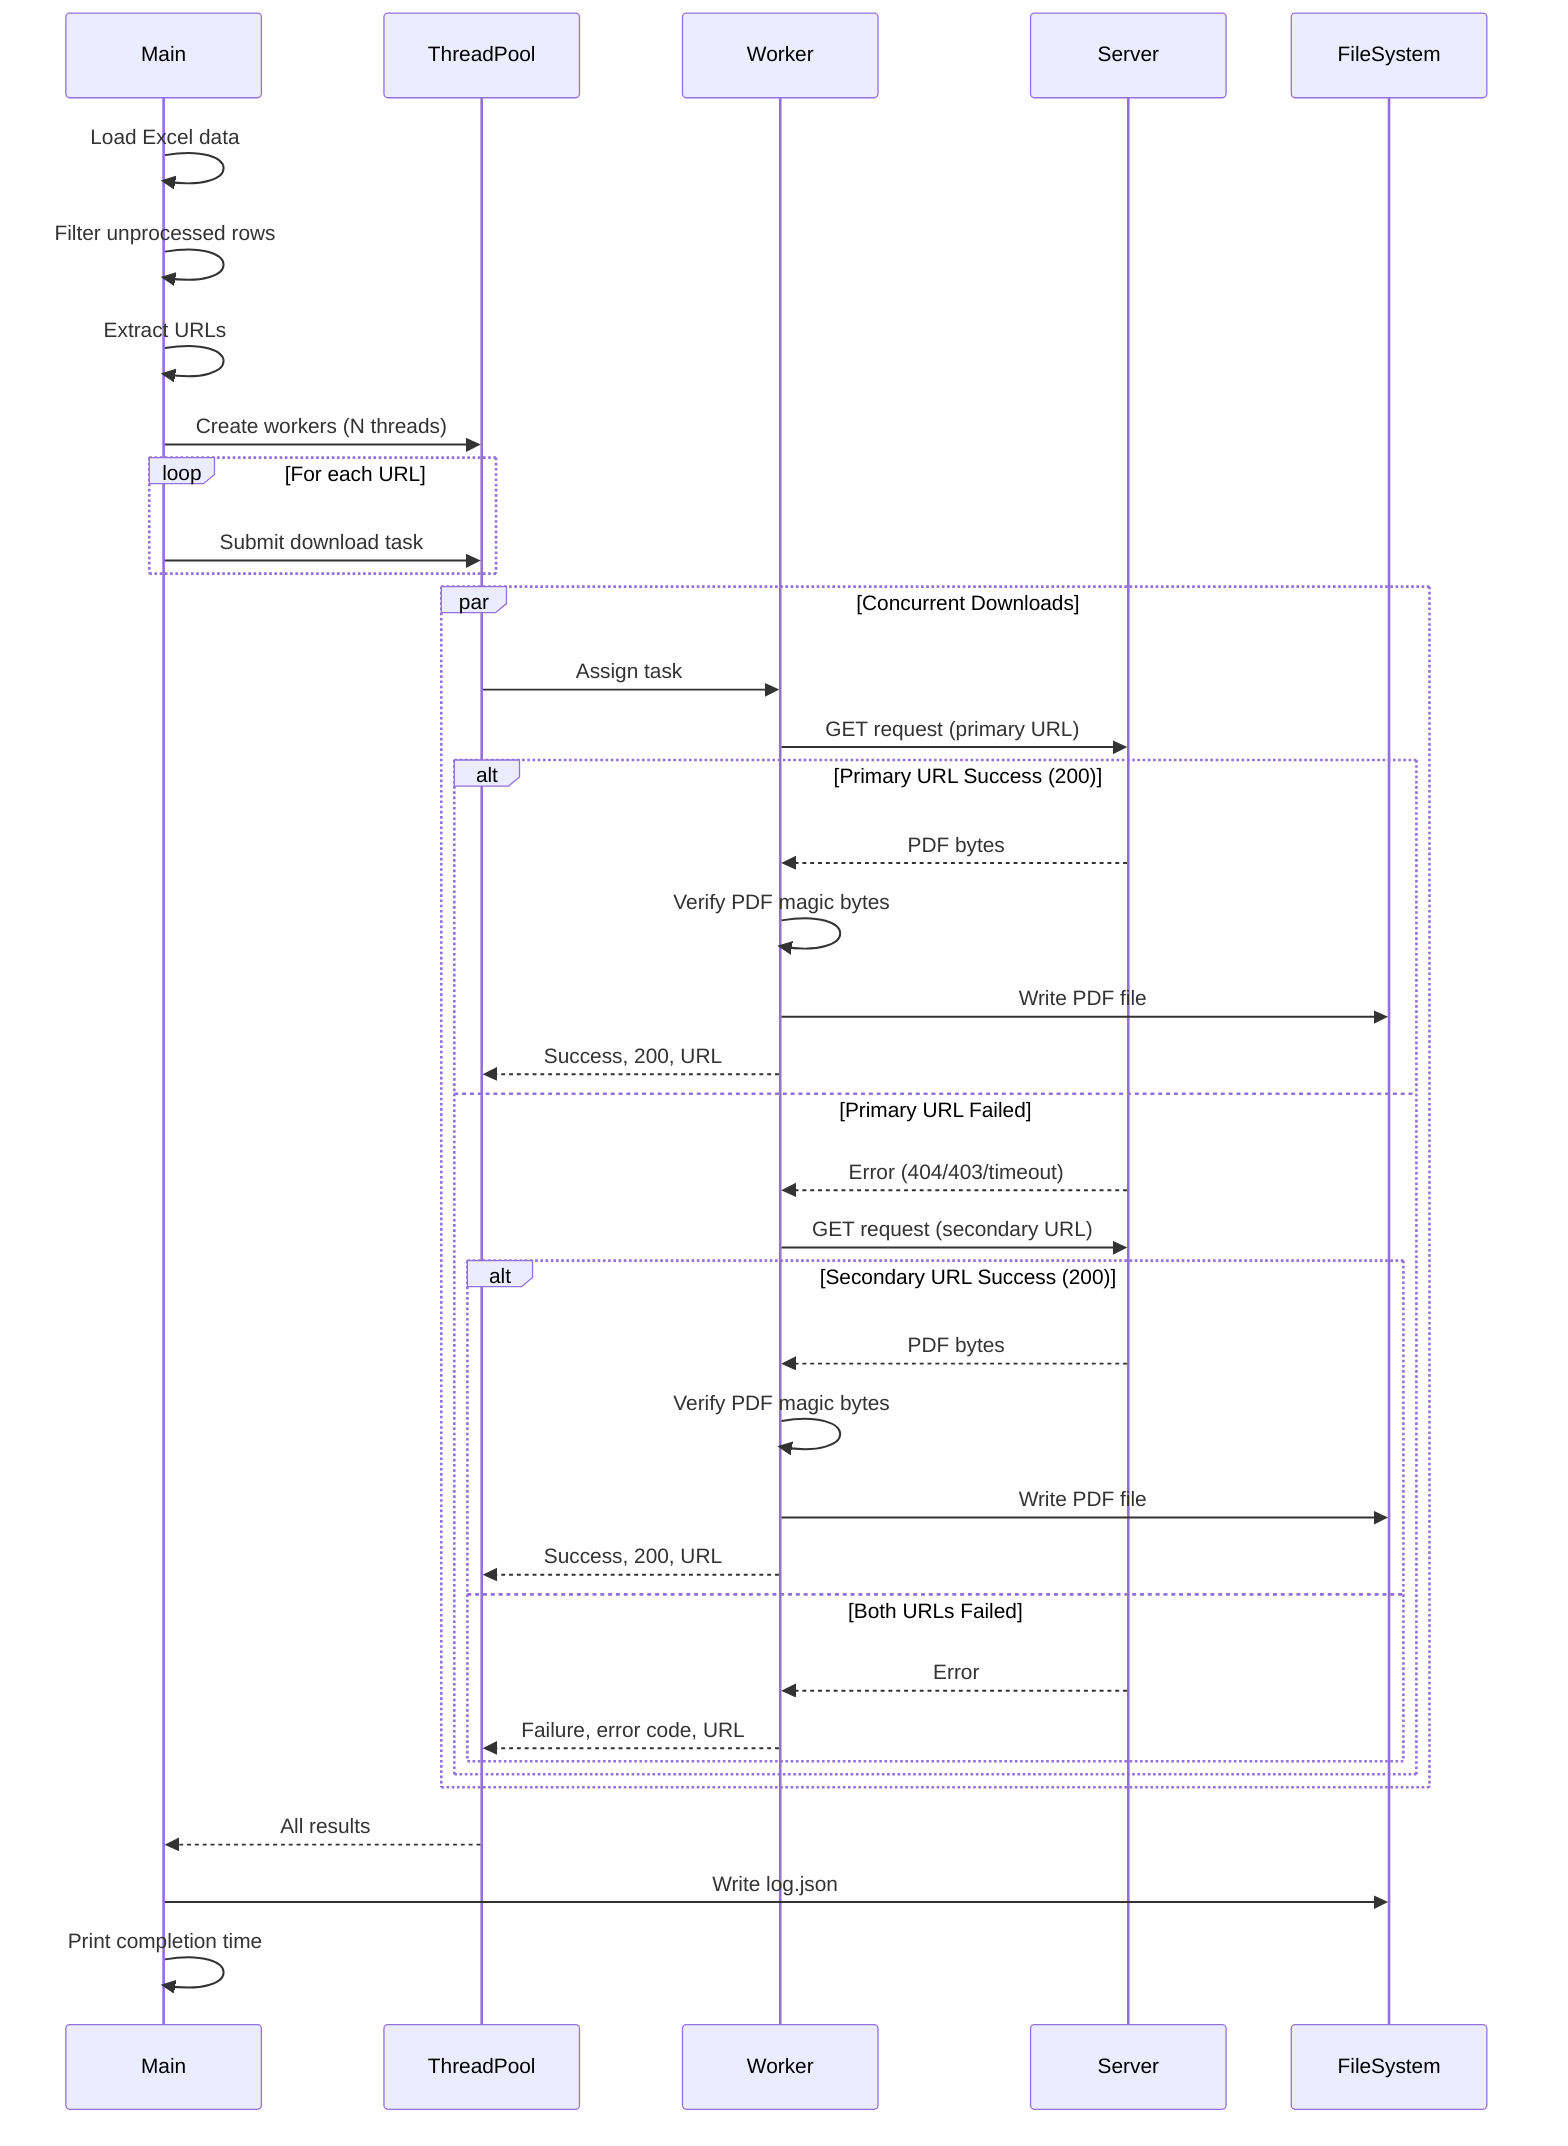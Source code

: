 sequenceDiagram
    participant Main
    participant ThreadPool
    participant Worker
    participant Server
    participant FileSystem

    Main->>Main: Load Excel data
    Main->>Main: Filter unprocessed rows
    Main->>Main: Extract URLs
    
    Main->>ThreadPool: Create workers (N threads)
    
    loop For each URL
        Main->>ThreadPool: Submit download task
    end
    
    par Concurrent Downloads
        ThreadPool->>Worker: Assign task
        Worker->>Server: GET request (primary URL)
        alt Primary URL Success (200)
            Server-->>Worker: PDF bytes
            Worker->>Worker: Verify PDF magic bytes
            Worker->>FileSystem: Write PDF file
            Worker-->>ThreadPool: Success, 200, URL
        else Primary URL Failed
            Server-->>Worker: Error (404/403/timeout)
            Worker->>Server: GET request (secondary URL)
            alt Secondary URL Success (200)
                Server-->>Worker: PDF bytes
                Worker->>Worker: Verify PDF magic bytes
                Worker->>FileSystem: Write PDF file
                Worker-->>ThreadPool: Success, 200, URL
            else Both URLs Failed
                Server-->>Worker: Error
                Worker-->>ThreadPool: Failure, error code, URL
            end
        end
    end
    
    ThreadPool-->>Main: All results
    Main->>FileSystem: Write log.json
    Main->>Main: Print completion time